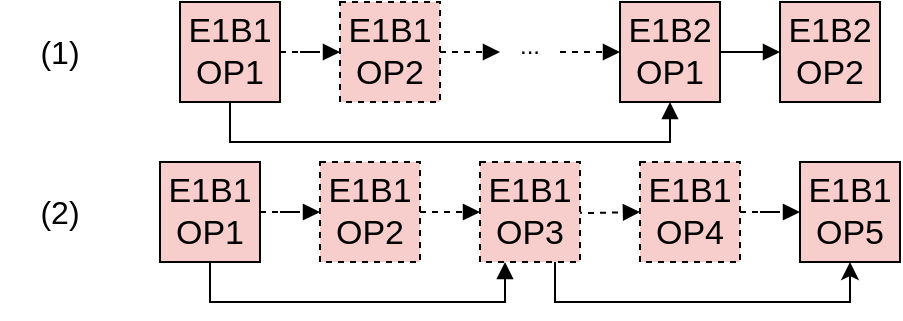 <mxfile version="24.5.2" type="github">
  <diagram name="第 1 页" id="wWWji1S4WTed1VP1iQNv">
    <mxGraphModel dx="556" dy="315" grid="1" gridSize="10" guides="1" tooltips="1" connect="1" arrows="1" fold="1" page="1" pageScale="1" pageWidth="827" pageHeight="1169" math="0" shadow="0">
      <root>
        <mxCell id="0" />
        <mxCell id="1" parent="0" />
        <mxCell id="07GPoM1qew-r4MaV3AXR-7" style="edgeStyle=orthogonalEdgeStyle;rounded=0;orthogonalLoop=1;jettySize=auto;html=1;entryX=0;entryY=0.5;entryDx=0;entryDy=0;endArrow=block;endFill=1;dashed=1;" edge="1" parent="1" source="07GPoM1qew-r4MaV3AXR-2" target="07GPoM1qew-r4MaV3AXR-3">
          <mxGeometry relative="1" as="geometry" />
        </mxCell>
        <mxCell id="07GPoM1qew-r4MaV3AXR-12" style="edgeStyle=orthogonalEdgeStyle;rounded=0;orthogonalLoop=1;jettySize=auto;html=1;entryX=0.5;entryY=1;entryDx=0;entryDy=0;exitX=0.5;exitY=1;exitDx=0;exitDy=0;endArrow=block;endFill=1;" edge="1" parent="1" source="07GPoM1qew-r4MaV3AXR-2" target="07GPoM1qew-r4MaV3AXR-5">
          <mxGeometry relative="1" as="geometry" />
        </mxCell>
        <mxCell id="07GPoM1qew-r4MaV3AXR-2" value="&lt;font style=&quot;font-size: 17px;&quot;&gt;E1B1&lt;/font&gt;&lt;div&gt;&lt;span style=&quot;font-size: 17px;&quot;&gt;OP1&lt;/span&gt;&lt;/div&gt;" style="whiteSpace=wrap;html=1;aspect=fixed;fillColor=#F8CECC;" vertex="1" parent="1">
          <mxGeometry x="190" y="260" width="50" height="50" as="geometry" />
        </mxCell>
        <mxCell id="07GPoM1qew-r4MaV3AXR-8" style="edgeStyle=orthogonalEdgeStyle;rounded=0;orthogonalLoop=1;jettySize=auto;html=1;entryX=0;entryY=0.5;entryDx=0;entryDy=0;endArrow=block;endFill=1;dashed=1;" edge="1" parent="1" source="07GPoM1qew-r4MaV3AXR-3">
          <mxGeometry relative="1" as="geometry">
            <mxPoint x="350" y="285" as="targetPoint" />
          </mxGeometry>
        </mxCell>
        <mxCell id="07GPoM1qew-r4MaV3AXR-3" value="&lt;font style=&quot;font-size: 17px;&quot;&gt;E1B1&lt;/font&gt;&lt;div&gt;&lt;font style=&quot;font-size: 17px;&quot;&gt;OP2&lt;/font&gt;&lt;/div&gt;" style="whiteSpace=wrap;html=1;aspect=fixed;fillColor=#F8CECC;dashed=1;" vertex="1" parent="1">
          <mxGeometry x="270" y="260" width="50" height="50" as="geometry" />
        </mxCell>
        <mxCell id="07GPoM1qew-r4MaV3AXR-9" style="edgeStyle=orthogonalEdgeStyle;rounded=0;orthogonalLoop=1;jettySize=auto;html=1;entryX=0;entryY=0.5;entryDx=0;entryDy=0;endArrow=block;endFill=1;dashed=1;" edge="1" parent="1" target="07GPoM1qew-r4MaV3AXR-5">
          <mxGeometry relative="1" as="geometry">
            <mxPoint x="380" y="285" as="sourcePoint" />
          </mxGeometry>
        </mxCell>
        <mxCell id="07GPoM1qew-r4MaV3AXR-10" style="edgeStyle=orthogonalEdgeStyle;rounded=0;orthogonalLoop=1;jettySize=auto;html=1;entryX=0;entryY=0.5;entryDx=0;entryDy=0;endArrow=block;endFill=1;" edge="1" parent="1" source="07GPoM1qew-r4MaV3AXR-5" target="07GPoM1qew-r4MaV3AXR-6">
          <mxGeometry relative="1" as="geometry" />
        </mxCell>
        <mxCell id="07GPoM1qew-r4MaV3AXR-5" value="&lt;font style=&quot;font-size: 17px;&quot;&gt;E1B2&lt;/font&gt;&lt;div&gt;&lt;font style=&quot;font-size: 17px;&quot;&gt;OP1&lt;/font&gt;&lt;/div&gt;" style="whiteSpace=wrap;html=1;aspect=fixed;fillColor=#F8CECC;" vertex="1" parent="1">
          <mxGeometry x="410" y="260" width="50" height="50" as="geometry" />
        </mxCell>
        <mxCell id="07GPoM1qew-r4MaV3AXR-6" value="&lt;font style=&quot;font-size: 17px;&quot;&gt;E1B2&lt;/font&gt;&lt;div&gt;&lt;font style=&quot;font-size: 17px;&quot;&gt;OP2&lt;/font&gt;&lt;/div&gt;" style="whiteSpace=wrap;html=1;aspect=fixed;fillColor=#F8CECC;" vertex="1" parent="1">
          <mxGeometry x="490" y="260" width="50" height="50" as="geometry" />
        </mxCell>
        <mxCell id="07GPoM1qew-r4MaV3AXR-11" value="..." style="text;html=1;align=center;verticalAlign=middle;whiteSpace=wrap;rounded=0;" vertex="1" parent="1">
          <mxGeometry x="350" y="277" width="30" height="10" as="geometry" />
        </mxCell>
        <mxCell id="07GPoM1qew-r4MaV3AXR-14" value="&lt;font style=&quot;font-size: 16px;&quot;&gt;(1)&lt;/font&gt;" style="text;html=1;align=center;verticalAlign=middle;whiteSpace=wrap;rounded=0;" vertex="1" parent="1">
          <mxGeometry x="100" y="270" width="60" height="30" as="geometry" />
        </mxCell>
        <mxCell id="07GPoM1qew-r4MaV3AXR-15" value="&lt;font style=&quot;font-size: 16px;&quot;&gt;(2)&lt;/font&gt;" style="text;html=1;align=center;verticalAlign=middle;whiteSpace=wrap;rounded=0;" vertex="1" parent="1">
          <mxGeometry x="100" y="350" width="60" height="30" as="geometry" />
        </mxCell>
        <mxCell id="07GPoM1qew-r4MaV3AXR-17" style="edgeStyle=orthogonalEdgeStyle;rounded=0;orthogonalLoop=1;jettySize=auto;html=1;entryX=0.25;entryY=1;entryDx=0;entryDy=0;exitX=0.5;exitY=1;exitDx=0;exitDy=0;endArrow=block;endFill=1;" edge="1" parent="1" source="07GPoM1qew-r4MaV3AXR-18" target="07GPoM1qew-r4MaV3AXR-26">
          <mxGeometry relative="1" as="geometry" />
        </mxCell>
        <mxCell id="07GPoM1qew-r4MaV3AXR-27" style="edgeStyle=orthogonalEdgeStyle;rounded=0;orthogonalLoop=1;jettySize=auto;html=1;entryX=0;entryY=0.5;entryDx=0;entryDy=0;dashed=1;endArrow=block;endFill=1;" edge="1" parent="1" source="07GPoM1qew-r4MaV3AXR-18" target="07GPoM1qew-r4MaV3AXR-20">
          <mxGeometry relative="1" as="geometry" />
        </mxCell>
        <mxCell id="07GPoM1qew-r4MaV3AXR-18" value="&lt;font style=&quot;font-size: 17px;&quot;&gt;E1B1&lt;/font&gt;&lt;div&gt;&lt;span style=&quot;font-size: 17px;&quot;&gt;OP1&lt;/span&gt;&lt;/div&gt;" style="whiteSpace=wrap;html=1;aspect=fixed;fillColor=#F8CECC;" vertex="1" parent="1">
          <mxGeometry x="180" y="340" width="50" height="50" as="geometry" />
        </mxCell>
        <mxCell id="07GPoM1qew-r4MaV3AXR-19" style="edgeStyle=orthogonalEdgeStyle;rounded=0;orthogonalLoop=1;jettySize=auto;html=1;entryX=0;entryY=0.5;entryDx=0;entryDy=0;endArrow=block;endFill=1;dashed=1;" edge="1" parent="1" source="07GPoM1qew-r4MaV3AXR-20">
          <mxGeometry relative="1" as="geometry">
            <mxPoint x="340" y="365" as="targetPoint" />
          </mxGeometry>
        </mxCell>
        <mxCell id="07GPoM1qew-r4MaV3AXR-20" value="&lt;font style=&quot;font-size: 17px;&quot;&gt;E1B1&lt;/font&gt;&lt;div&gt;&lt;font style=&quot;font-size: 17px;&quot;&gt;OP2&lt;/font&gt;&lt;/div&gt;" style="whiteSpace=wrap;html=1;aspect=fixed;fillColor=#F8CECC;dashed=1;" vertex="1" parent="1">
          <mxGeometry x="260" y="340" width="50" height="50" as="geometry" />
        </mxCell>
        <mxCell id="07GPoM1qew-r4MaV3AXR-21" style="edgeStyle=orthogonalEdgeStyle;rounded=0;orthogonalLoop=1;jettySize=auto;html=1;entryX=0;entryY=0.5;entryDx=0;entryDy=0;endArrow=block;endFill=1;dashed=1;" edge="1" parent="1" target="07GPoM1qew-r4MaV3AXR-23">
          <mxGeometry relative="1" as="geometry">
            <mxPoint x="370" y="365" as="sourcePoint" />
          </mxGeometry>
        </mxCell>
        <mxCell id="07GPoM1qew-r4MaV3AXR-22" style="edgeStyle=orthogonalEdgeStyle;rounded=0;orthogonalLoop=1;jettySize=auto;html=1;entryX=0;entryY=0.5;entryDx=0;entryDy=0;endArrow=block;endFill=1;dashed=1;" edge="1" parent="1" source="07GPoM1qew-r4MaV3AXR-23" target="07GPoM1qew-r4MaV3AXR-24">
          <mxGeometry relative="1" as="geometry" />
        </mxCell>
        <mxCell id="07GPoM1qew-r4MaV3AXR-23" value="&lt;font style=&quot;font-size: 17px;&quot;&gt;E1B1&lt;/font&gt;&lt;div&gt;&lt;font style=&quot;font-size: 17px;&quot;&gt;OP4&lt;/font&gt;&lt;/div&gt;" style="whiteSpace=wrap;html=1;aspect=fixed;fillColor=#F8CECC;dashed=1;" vertex="1" parent="1">
          <mxGeometry x="420" y="340" width="50" height="50" as="geometry" />
        </mxCell>
        <mxCell id="07GPoM1qew-r4MaV3AXR-24" value="&lt;font style=&quot;font-size: 17px;&quot;&gt;E1B1&lt;/font&gt;&lt;div&gt;&lt;font style=&quot;font-size: 17px;&quot;&gt;OP5&lt;/font&gt;&lt;/div&gt;" style="whiteSpace=wrap;html=1;aspect=fixed;fillColor=#F8CECC;" vertex="1" parent="1">
          <mxGeometry x="500" y="340" width="50" height="50" as="geometry" />
        </mxCell>
        <mxCell id="07GPoM1qew-r4MaV3AXR-29" style="edgeStyle=orthogonalEdgeStyle;rounded=0;orthogonalLoop=1;jettySize=auto;html=1;exitX=0.75;exitY=1;exitDx=0;exitDy=0;entryX=0.5;entryY=1;entryDx=0;entryDy=0;" edge="1" parent="1" source="07GPoM1qew-r4MaV3AXR-26" target="07GPoM1qew-r4MaV3AXR-24">
          <mxGeometry relative="1" as="geometry" />
        </mxCell>
        <mxCell id="07GPoM1qew-r4MaV3AXR-26" value="&lt;font style=&quot;font-size: 17px;&quot;&gt;E1B1&lt;/font&gt;&lt;div&gt;&lt;font style=&quot;font-size: 17px;&quot;&gt;OP3&lt;/font&gt;&lt;/div&gt;" style="whiteSpace=wrap;html=1;aspect=fixed;fillColor=#F8CECC;dashed=1;" vertex="1" parent="1">
          <mxGeometry x="340" y="340" width="50" height="50" as="geometry" />
        </mxCell>
      </root>
    </mxGraphModel>
  </diagram>
</mxfile>
